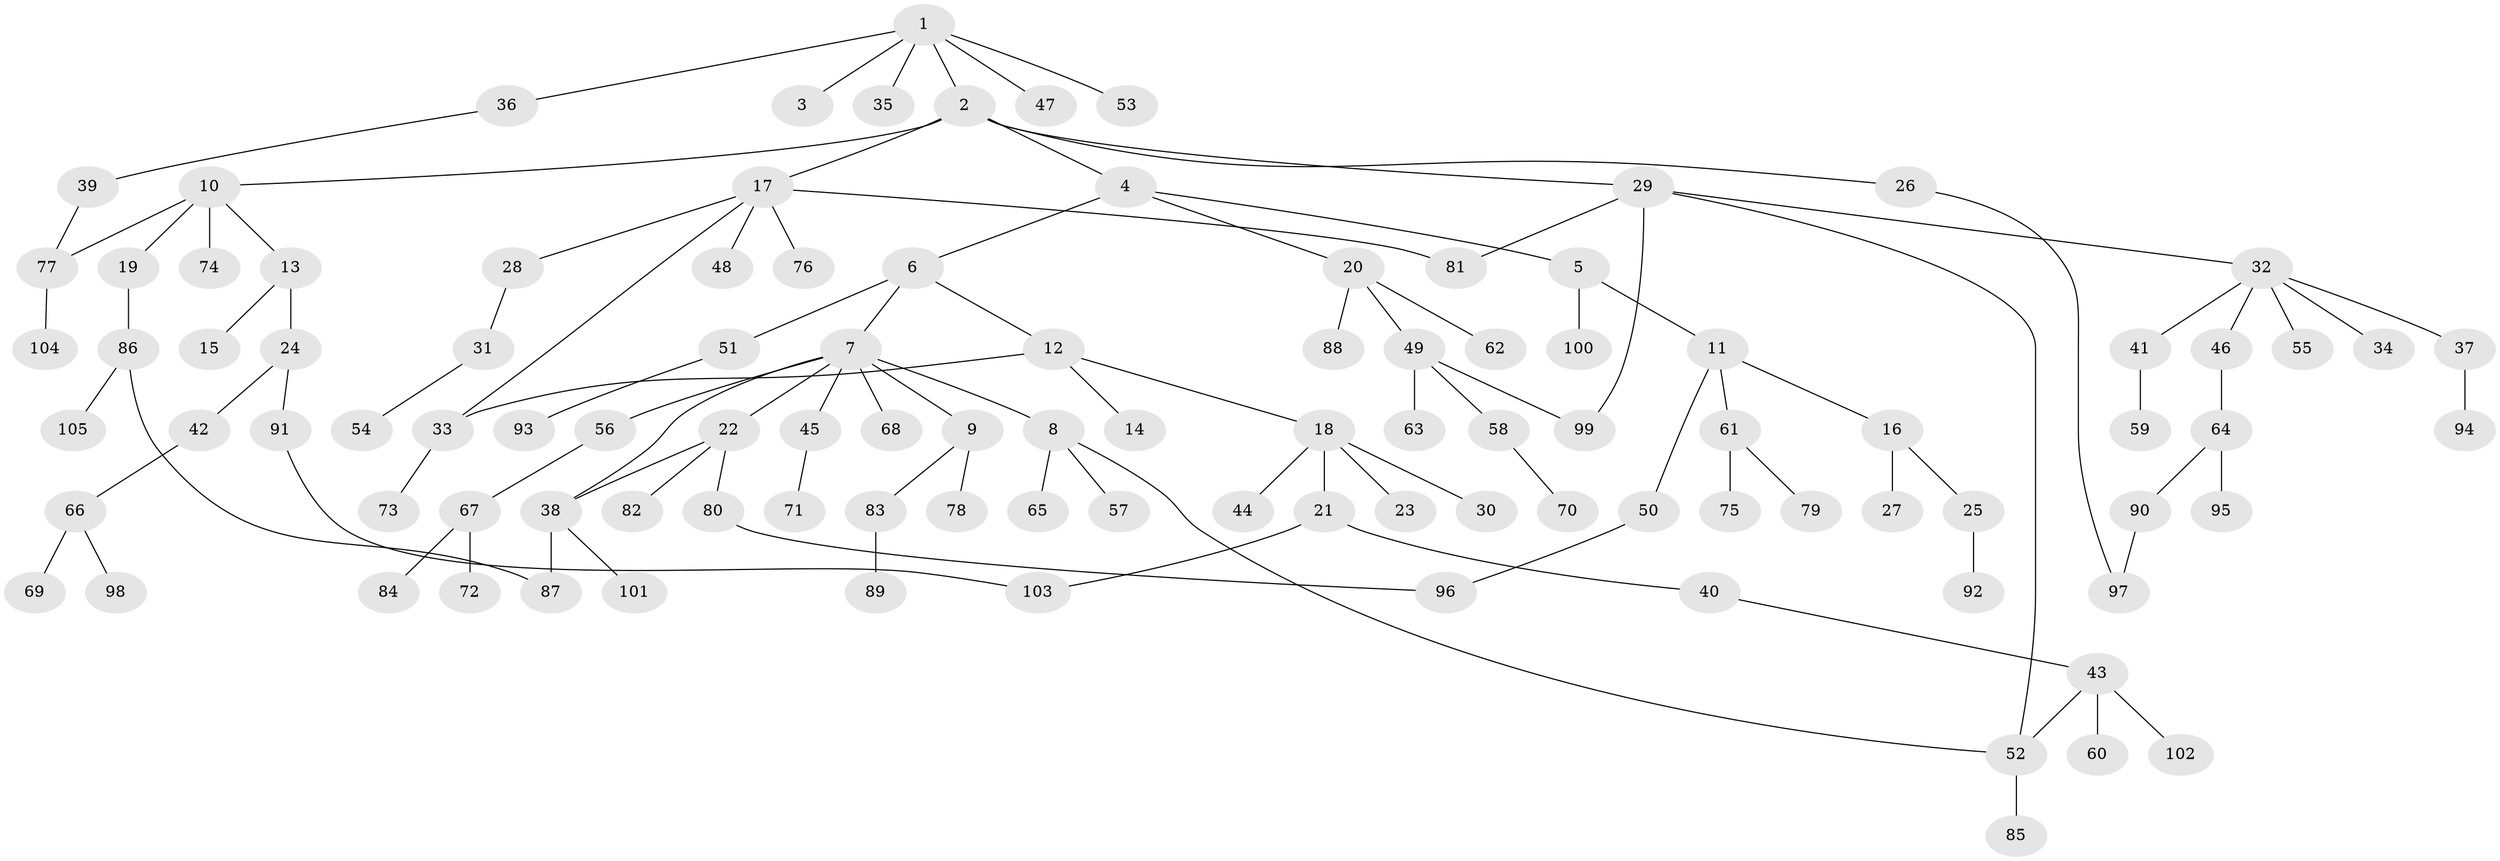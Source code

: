 // coarse degree distribution, {5: 0.08108108108108109, 10: 0.013513513513513514, 4: 0.05405405405405406, 7: 0.013513513513513514, 3: 0.12162162162162163, 2: 0.20270270270270271, 1: 0.4864864864864865, 6: 0.02702702702702703}
// Generated by graph-tools (version 1.1) at 2025/51/02/27/25 19:51:39]
// undirected, 105 vertices, 115 edges
graph export_dot {
graph [start="1"]
  node [color=gray90,style=filled];
  1;
  2;
  3;
  4;
  5;
  6;
  7;
  8;
  9;
  10;
  11;
  12;
  13;
  14;
  15;
  16;
  17;
  18;
  19;
  20;
  21;
  22;
  23;
  24;
  25;
  26;
  27;
  28;
  29;
  30;
  31;
  32;
  33;
  34;
  35;
  36;
  37;
  38;
  39;
  40;
  41;
  42;
  43;
  44;
  45;
  46;
  47;
  48;
  49;
  50;
  51;
  52;
  53;
  54;
  55;
  56;
  57;
  58;
  59;
  60;
  61;
  62;
  63;
  64;
  65;
  66;
  67;
  68;
  69;
  70;
  71;
  72;
  73;
  74;
  75;
  76;
  77;
  78;
  79;
  80;
  81;
  82;
  83;
  84;
  85;
  86;
  87;
  88;
  89;
  90;
  91;
  92;
  93;
  94;
  95;
  96;
  97;
  98;
  99;
  100;
  101;
  102;
  103;
  104;
  105;
  1 -- 2;
  1 -- 3;
  1 -- 35;
  1 -- 36;
  1 -- 47;
  1 -- 53;
  2 -- 4;
  2 -- 10;
  2 -- 17;
  2 -- 26;
  2 -- 29;
  4 -- 5;
  4 -- 6;
  4 -- 20;
  5 -- 11;
  5 -- 100;
  6 -- 7;
  6 -- 12;
  6 -- 51;
  7 -- 8;
  7 -- 9;
  7 -- 22;
  7 -- 45;
  7 -- 56;
  7 -- 68;
  7 -- 38;
  8 -- 57;
  8 -- 65;
  8 -- 52;
  9 -- 78;
  9 -- 83;
  10 -- 13;
  10 -- 19;
  10 -- 74;
  10 -- 77;
  11 -- 16;
  11 -- 50;
  11 -- 61;
  12 -- 14;
  12 -- 18;
  12 -- 33;
  13 -- 15;
  13 -- 24;
  16 -- 25;
  16 -- 27;
  17 -- 28;
  17 -- 48;
  17 -- 76;
  17 -- 81;
  17 -- 33;
  18 -- 21;
  18 -- 23;
  18 -- 30;
  18 -- 44;
  19 -- 86;
  20 -- 49;
  20 -- 62;
  20 -- 88;
  21 -- 40;
  21 -- 103;
  22 -- 38;
  22 -- 80;
  22 -- 82;
  24 -- 42;
  24 -- 91;
  25 -- 92;
  26 -- 97;
  28 -- 31;
  29 -- 32;
  29 -- 52;
  29 -- 99;
  29 -- 81;
  31 -- 54;
  32 -- 34;
  32 -- 37;
  32 -- 41;
  32 -- 46;
  32 -- 55;
  33 -- 73;
  36 -- 39;
  37 -- 94;
  38 -- 101;
  38 -- 87;
  39 -- 77;
  40 -- 43;
  41 -- 59;
  42 -- 66;
  43 -- 60;
  43 -- 102;
  43 -- 52;
  45 -- 71;
  46 -- 64;
  49 -- 58;
  49 -- 63;
  49 -- 99;
  50 -- 96;
  51 -- 93;
  52 -- 85;
  56 -- 67;
  58 -- 70;
  61 -- 75;
  61 -- 79;
  64 -- 90;
  64 -- 95;
  66 -- 69;
  66 -- 98;
  67 -- 72;
  67 -- 84;
  77 -- 104;
  80 -- 96;
  83 -- 89;
  86 -- 87;
  86 -- 105;
  90 -- 97;
  91 -- 103;
}
